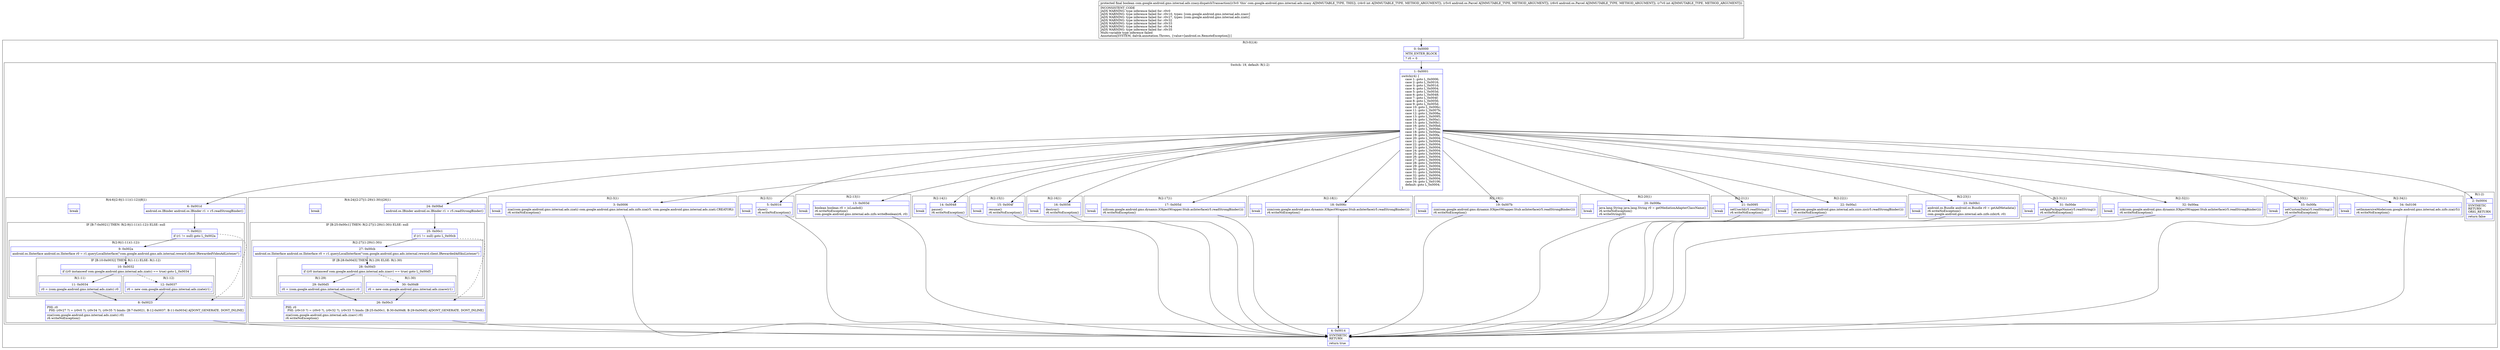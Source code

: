 digraph "CFG forcom.google.android.gms.internal.ads.zzasy.dispatchTransaction(ILandroid\/os\/Parcel;Landroid\/os\/Parcel;I)Z" {
subgraph cluster_Region_1163992542 {
label = "R(3:0|1|4)";
node [shape=record,color=blue];
Node_0 [shape=record,label="{0\:\ 0x0000|MTH_ENTER_BLOCK\l|? r0 = 0\l}"];
subgraph cluster_SwitchRegion_1578408426 {
label = "Switch: 19, default: R(1:2)";
node [shape=record,color=blue];
Node_1 [shape=record,label="{1\:\ 0x0001|switch(r4) \{\l    case 1: goto L_0x0006;\l    case 2: goto L_0x0016;\l    case 3: goto L_0x001d;\l    case 4: goto L_0x0004;\l    case 5: goto L_0x003d;\l    case 6: goto L_0x0048;\l    case 7: goto L_0x004f;\l    case 8: goto L_0x0056;\l    case 9: goto L_0x005d;\l    case 10: goto L_0x006c;\l    case 11: goto L_0x007b;\l    case 12: goto L_0x008a;\l    case 13: goto L_0x0095;\l    case 14: goto L_0x00a1;\l    case 15: goto L_0x00b1;\l    case 16: goto L_0x00bd;\l    case 17: goto L_0x00de;\l    case 18: goto L_0x00ea;\l    case 19: goto L_0x00fa;\l    case 20: goto L_0x0004;\l    case 21: goto L_0x0004;\l    case 22: goto L_0x0004;\l    case 23: goto L_0x0004;\l    case 24: goto L_0x0004;\l    case 25: goto L_0x0004;\l    case 26: goto L_0x0004;\l    case 27: goto L_0x0004;\l    case 28: goto L_0x0004;\l    case 29: goto L_0x0004;\l    case 30: goto L_0x0004;\l    case 31: goto L_0x0004;\l    case 32: goto L_0x0004;\l    case 33: goto L_0x0004;\l    case 34: goto L_0x0106;\l    default: goto L_0x0004;\l\}\l}"];
subgraph cluster_Region_42192948 {
label = "R(2:3|1)";
node [shape=record,color=blue];
Node_3 [shape=record,label="{3\:\ 0x0006|zza((com.google.android.gms.internal.ads.zzati) com.google.android.gms.internal.ads.zzfo.zza(r5, com.google.android.gms.internal.ads.zzati.CREATOR))\lr6.writeNoException()\l}"];
Node_InsnContainer_315696617 [shape=record,label="{|break\l}"];
}
subgraph cluster_Region_417473162 {
label = "R(2:5|1)";
node [shape=record,color=blue];
Node_5 [shape=record,label="{5\:\ 0x0016|show()\lr6.writeNoException()\l}"];
Node_InsnContainer_1648567221 [shape=record,label="{|break\l}"];
}
subgraph cluster_Region_22291366 {
label = "R(4:6|(2:9|(1:11)(1:12))|8|1)";
node [shape=record,color=blue];
Node_6 [shape=record,label="{6\:\ 0x001d|android.os.IBinder android.os.IBinder r1 = r5.readStrongBinder()\l}"];
subgraph cluster_IfRegion_613083062 {
label = "IF [B:7:0x0021] THEN: R(2:9|(1:11)(1:12)) ELSE: null";
node [shape=record,color=blue];
Node_7 [shape=record,label="{7\:\ 0x0021|if (r1 != null) goto L_0x002a\l}"];
subgraph cluster_Region_1779246023 {
label = "R(2:9|(1:11)(1:12))";
node [shape=record,color=blue];
Node_9 [shape=record,label="{9\:\ 0x002a|android.os.IInterface android.os.IInterface r0 = r1.queryLocalInterface(\"com.google.android.gms.ads.internal.reward.client.IRewardedVideoAdListener\")\l}"];
subgraph cluster_IfRegion_1616576434 {
label = "IF [B:10:0x0032] THEN: R(1:11) ELSE: R(1:12)";
node [shape=record,color=blue];
Node_10 [shape=record,label="{10\:\ 0x0032|if ((r0 instanceof com.google.android.gms.internal.ads.zzatc) == true) goto L_0x0034\l}"];
subgraph cluster_Region_1712026057 {
label = "R(1:11)";
node [shape=record,color=blue];
Node_11 [shape=record,label="{11\:\ 0x0034|r0 = (com.google.android.gms.internal.ads.zzatc) r0\l}"];
}
subgraph cluster_Region_734594691 {
label = "R(1:12)";
node [shape=record,color=blue];
Node_12 [shape=record,label="{12\:\ 0x0037|r0 = new com.google.android.gms.internal.ads.zzate(r1)\l}"];
}
}
}
}
Node_8 [shape=record,label="{8\:\ 0x0023|PHI: r0 \l  PHI: (r0v27 ?) = (r0v0 ?), (r0v34 ?), (r0v35 ?) binds: [B:7:0x0021, B:12:0x0037, B:11:0x0034] A[DONT_GENERATE, DONT_INLINE]\l|zza((com.google.android.gms.internal.ads.zzatc) r0)\lr6.writeNoException()\l}"];
Node_InsnContainer_2120043961 [shape=record,label="{|break\l}"];
}
subgraph cluster_Region_234167 {
label = "R(2:13|1)";
node [shape=record,color=blue];
Node_13 [shape=record,label="{13\:\ 0x003d|boolean boolean r0 = isLoaded()\lr6.writeNoException()\lcom.google.android.gms.internal.ads.zzfo.writeBoolean(r6, r0)\l}"];
Node_InsnContainer_1706607094 [shape=record,label="{|break\l}"];
}
subgraph cluster_Region_1825003961 {
label = "R(2:14|1)";
node [shape=record,color=blue];
Node_14 [shape=record,label="{14\:\ 0x0048|pause()\lr6.writeNoException()\l}"];
Node_InsnContainer_392331551 [shape=record,label="{|break\l}"];
}
subgraph cluster_Region_54929103 {
label = "R(2:15|1)";
node [shape=record,color=blue];
Node_15 [shape=record,label="{15\:\ 0x004f|resume()\lr6.writeNoException()\l}"];
Node_InsnContainer_550694944 [shape=record,label="{|break\l}"];
}
subgraph cluster_Region_1989050130 {
label = "R(2:16|1)";
node [shape=record,color=blue];
Node_16 [shape=record,label="{16\:\ 0x0056|destroy()\lr6.writeNoException()\l}"];
Node_InsnContainer_1969713829 [shape=record,label="{|break\l}"];
}
subgraph cluster_Region_1202016920 {
label = "R(2:17|1)";
node [shape=record,color=blue];
Node_17 [shape=record,label="{17\:\ 0x005d|zzl(com.google.android.gms.dynamic.IObjectWrapper.Stub.asInterface(r5.readStrongBinder()))\lr6.writeNoException()\l}"];
Node_InsnContainer_1891756476 [shape=record,label="{|break\l}"];
}
subgraph cluster_Region_1966239321 {
label = "R(2:18|1)";
node [shape=record,color=blue];
Node_18 [shape=record,label="{18\:\ 0x006c|zzm(com.google.android.gms.dynamic.IObjectWrapper.Stub.asInterface(r5.readStrongBinder()))\lr6.writeNoException()\l}"];
Node_InsnContainer_999213056 [shape=record,label="{|break\l}"];
}
subgraph cluster_Region_1448242299 {
label = "R(2:19|1)";
node [shape=record,color=blue];
Node_19 [shape=record,label="{19\:\ 0x007b|zzn(com.google.android.gms.dynamic.IObjectWrapper.Stub.asInterface(r5.readStrongBinder()))\lr6.writeNoException()\l}"];
Node_InsnContainer_690090756 [shape=record,label="{|break\l}"];
}
subgraph cluster_Region_1287183528 {
label = "R(2:20|1)";
node [shape=record,color=blue];
Node_20 [shape=record,label="{20\:\ 0x008a|java.lang.String java.lang.String r0 = getMediationAdapterClassName()\lr6.writeNoException()\lr6.writeString(r0)\l}"];
Node_InsnContainer_1334251743 [shape=record,label="{|break\l}"];
}
subgraph cluster_Region_33820647 {
label = "R(2:21|1)";
node [shape=record,color=blue];
Node_21 [shape=record,label="{21\:\ 0x0095|setUserId(r5.readString())\lr6.writeNoException()\l}"];
Node_InsnContainer_1198561896 [shape=record,label="{|break\l}"];
}
subgraph cluster_Region_1643112529 {
label = "R(2:22|1)";
node [shape=record,color=blue];
Node_22 [shape=record,label="{22\:\ 0x00a1|zza(com.google.android.gms.internal.ads.zzzo.zzc(r5.readStrongBinder()))\lr6.writeNoException()\l}"];
Node_InsnContainer_370744667 [shape=record,label="{|break\l}"];
}
subgraph cluster_Region_2017907193 {
label = "R(2:23|1)";
node [shape=record,color=blue];
Node_23 [shape=record,label="{23\:\ 0x00b1|android.os.Bundle android.os.Bundle r0 = getAdMetadata()\lr6.writeNoException()\lcom.google.android.gms.internal.ads.zzfo.zzb(r6, r0)\l}"];
Node_InsnContainer_885019464 [shape=record,label="{|break\l}"];
}
subgraph cluster_Region_1037521342 {
label = "R(4:24|(2:27|(1:29)(1:30))|26|1)";
node [shape=record,color=blue];
Node_24 [shape=record,label="{24\:\ 0x00bd|android.os.IBinder android.os.IBinder r1 = r5.readStrongBinder()\l}"];
subgraph cluster_IfRegion_1649066001 {
label = "IF [B:25:0x00c1] THEN: R(2:27|(1:29)(1:30)) ELSE: null";
node [shape=record,color=blue];
Node_25 [shape=record,label="{25\:\ 0x00c1|if (r1 != null) goto L_0x00cb\l}"];
subgraph cluster_Region_1601331368 {
label = "R(2:27|(1:29)(1:30))";
node [shape=record,color=blue];
Node_27 [shape=record,label="{27\:\ 0x00cb|android.os.IInterface android.os.IInterface r0 = r1.queryLocalInterface(\"com.google.android.gms.ads.internal.reward.client.IRewardedAdSkuListener\")\l}"];
subgraph cluster_IfRegion_1487900761 {
label = "IF [B:28:0x00d3] THEN: R(1:29) ELSE: R(1:30)";
node [shape=record,color=blue];
Node_28 [shape=record,label="{28\:\ 0x00d3|if ((r0 instanceof com.google.android.gms.internal.ads.zzasv) == true) goto L_0x00d5\l}"];
subgraph cluster_Region_1491896936 {
label = "R(1:29)";
node [shape=record,color=blue];
Node_29 [shape=record,label="{29\:\ 0x00d5|r0 = (com.google.android.gms.internal.ads.zzasv) r0\l}"];
}
subgraph cluster_Region_26956685 {
label = "R(1:30)";
node [shape=record,color=blue];
Node_30 [shape=record,label="{30\:\ 0x00d8|r0 = new com.google.android.gms.internal.ads.zzasw(r1)\l}"];
}
}
}
}
Node_26 [shape=record,label="{26\:\ 0x00c3|PHI: r0 \l  PHI: (r0v10 ?) = (r0v0 ?), (r0v32 ?), (r0v33 ?) binds: [B:25:0x00c1, B:30:0x00d8, B:29:0x00d5] A[DONT_GENERATE, DONT_INLINE]\l|zza((com.google.android.gms.internal.ads.zzasv) r0)\lr6.writeNoException()\l}"];
Node_InsnContainer_1998601314 [shape=record,label="{|break\l}"];
}
subgraph cluster_Region_1762914231 {
label = "R(2:31|1)";
node [shape=record,color=blue];
Node_31 [shape=record,label="{31\:\ 0x00de|setAppPackageName(r5.readString())\lr6.writeNoException()\l}"];
Node_InsnContainer_926864395 [shape=record,label="{|break\l}"];
}
subgraph cluster_Region_30575543 {
label = "R(2:32|1)";
node [shape=record,color=blue];
Node_32 [shape=record,label="{32\:\ 0x00ea|zzk(com.google.android.gms.dynamic.IObjectWrapper.Stub.asInterface(r5.readStrongBinder()))\lr6.writeNoException()\l}"];
Node_InsnContainer_2011653315 [shape=record,label="{|break\l}"];
}
subgraph cluster_Region_25117663 {
label = "R(2:33|1)";
node [shape=record,color=blue];
Node_33 [shape=record,label="{33\:\ 0x00fa|setCustomData(r5.readString())\lr6.writeNoException()\l}"];
Node_InsnContainer_1084248439 [shape=record,label="{|break\l}"];
}
subgraph cluster_Region_1438311911 {
label = "R(2:34|1)";
node [shape=record,color=blue];
Node_34 [shape=record,label="{34\:\ 0x0106|setImmersiveMode(com.google.android.gms.internal.ads.zzfo.zza(r5))\lr6.writeNoException()\l}"];
Node_InsnContainer_431440623 [shape=record,label="{|break\l}"];
}
subgraph cluster_Region_1647156157 {
label = "R(1:2)";
node [shape=record,color=blue];
Node_2 [shape=record,label="{2\:\ 0x0004|SYNTHETIC\lRETURN\lORIG_RETURN\l|return false\l}"];
}
}
Node_4 [shape=record,label="{4\:\ 0x0014|SYNTHETIC\lRETURN\l|return true\l}"];
}
MethodNode[shape=record,label="{protected final boolean com.google.android.gms.internal.ads.zzasy.dispatchTransaction((r3v0 'this' com.google.android.gms.internal.ads.zzasy A[IMMUTABLE_TYPE, THIS]), (r4v0 int A[IMMUTABLE_TYPE, METHOD_ARGUMENT]), (r5v0 android.os.Parcel A[IMMUTABLE_TYPE, METHOD_ARGUMENT]), (r6v0 android.os.Parcel A[IMMUTABLE_TYPE, METHOD_ARGUMENT]), (r7v0 int A[IMMUTABLE_TYPE, METHOD_ARGUMENT]))  | INCONSISTENT_CODE\lJADX WARNING: type inference failed for: r0v0\lJADX WARNING: type inference failed for: r0v10, types: [com.google.android.gms.internal.ads.zzasv]\lJADX WARNING: type inference failed for: r0v27, types: [com.google.android.gms.internal.ads.zzatc]\lJADX WARNING: type inference failed for: r0v32\lJADX WARNING: type inference failed for: r0v33\lJADX WARNING: type inference failed for: r0v34\lJADX WARNING: type inference failed for: r0v35\lMulti\-variable type inference failed\lAnnotation[SYSTEM, dalvik.annotation.Throws, \{value=[android.os.RemoteException]\}]\l}"];
MethodNode -> Node_0;
Node_0 -> Node_1;
Node_1 -> Node_2;
Node_1 -> Node_3;
Node_1 -> Node_5;
Node_1 -> Node_6;
Node_1 -> Node_13;
Node_1 -> Node_14;
Node_1 -> Node_15;
Node_1 -> Node_16;
Node_1 -> Node_17;
Node_1 -> Node_18;
Node_1 -> Node_19;
Node_1 -> Node_20;
Node_1 -> Node_21;
Node_1 -> Node_22;
Node_1 -> Node_23;
Node_1 -> Node_24;
Node_1 -> Node_31;
Node_1 -> Node_32;
Node_1 -> Node_33;
Node_1 -> Node_34;
Node_3 -> Node_4;
Node_5 -> Node_4;
Node_6 -> Node_7;
Node_7 -> Node_8[style=dashed];
Node_7 -> Node_9;
Node_9 -> Node_10;
Node_10 -> Node_11;
Node_10 -> Node_12[style=dashed];
Node_11 -> Node_8;
Node_12 -> Node_8;
Node_8 -> Node_4;
Node_13 -> Node_4;
Node_14 -> Node_4;
Node_15 -> Node_4;
Node_16 -> Node_4;
Node_17 -> Node_4;
Node_18 -> Node_4;
Node_19 -> Node_4;
Node_20 -> Node_4;
Node_21 -> Node_4;
Node_22 -> Node_4;
Node_23 -> Node_4;
Node_24 -> Node_25;
Node_25 -> Node_26[style=dashed];
Node_25 -> Node_27;
Node_27 -> Node_28;
Node_28 -> Node_29;
Node_28 -> Node_30[style=dashed];
Node_29 -> Node_26;
Node_30 -> Node_26;
Node_26 -> Node_4;
Node_31 -> Node_4;
Node_32 -> Node_4;
Node_33 -> Node_4;
Node_34 -> Node_4;
}

